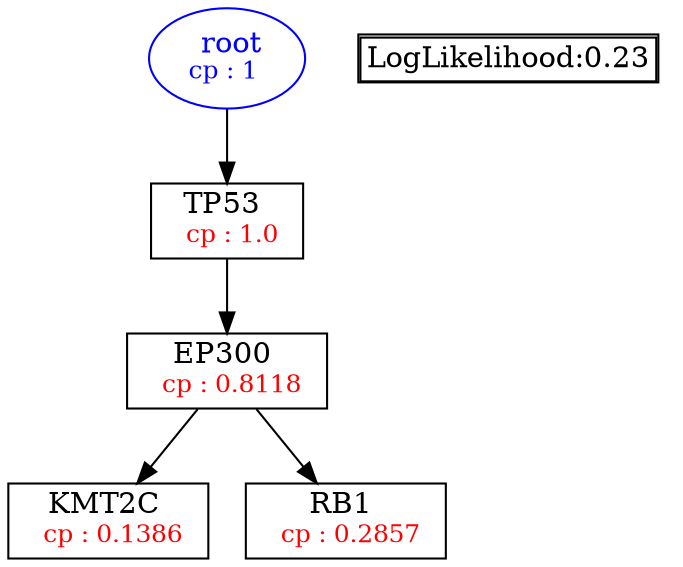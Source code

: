 digraph tree {
    "root" [label=<<font color='Blue'> root</font><br/><font color='Blue' POINT-SIZE='12'>cp : 1 </font>>, shape=oval, color=Blue];
    "S3" [label =<TP53 <br/> <font color='Red' POINT-SIZE='12'> cp : 1.0 </font>>, shape=box];
    "S4" [label =<EP300 <br/> <font color='Red' POINT-SIZE='12'> cp : 0.8118 </font>>, shape=box];
    "S1" [label =<KMT2C <br/> <font color='Red' POINT-SIZE='12'> cp : 0.1386 </font>>, shape=box];
    "S2" [label =<RB1 <br/> <font color='Red' POINT-SIZE='12'> cp : 0.2857 </font>>, shape=box];
    "root" -> "S3";
    "S3" -> "S4";
    "S4" -> "S1";
    "S4" -> "S2";

    node[shape=plaintext]
    fontsize="10"
    struct1 [label=
    <<TABLE BORDER="1" CELLBORDER="1" CELLSPACING="0" >
    <TR><TD ALIGN="LEFT">LogLikelihood:0.23</TD></TR>
    </TABLE>>];

}
